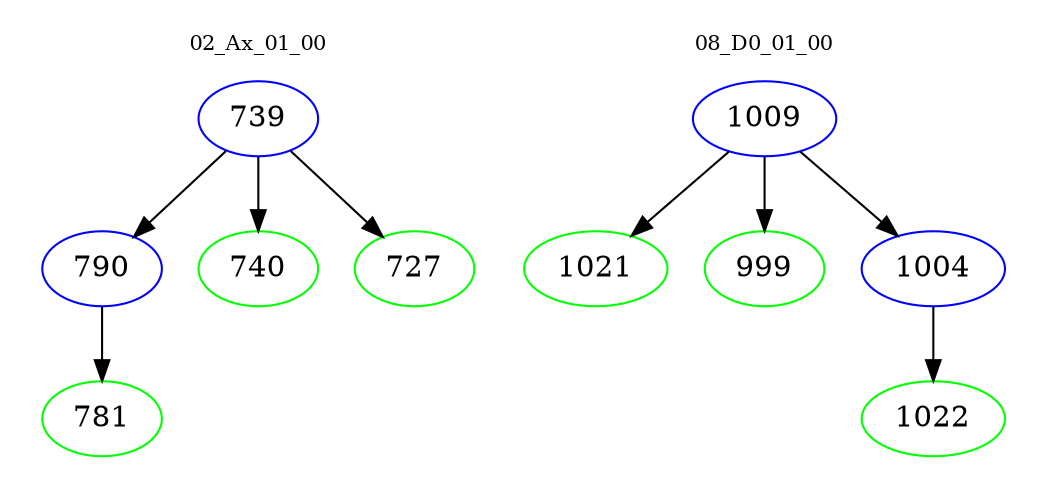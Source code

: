 digraph{
subgraph cluster_0 {
color = white
label = "02_Ax_01_00";
fontsize=10;
T0_739 [label="739", color="blue"]
T0_739 -> T0_790 [color="black"]
T0_790 [label="790", color="blue"]
T0_790 -> T0_781 [color="black"]
T0_781 [label="781", color="green"]
T0_739 -> T0_740 [color="black"]
T0_740 [label="740", color="green"]
T0_739 -> T0_727 [color="black"]
T0_727 [label="727", color="green"]
}
subgraph cluster_1 {
color = white
label = "08_D0_01_00";
fontsize=10;
T1_1009 [label="1009", color="blue"]
T1_1009 -> T1_1021 [color="black"]
T1_1021 [label="1021", color="green"]
T1_1009 -> T1_999 [color="black"]
T1_999 [label="999", color="green"]
T1_1009 -> T1_1004 [color="black"]
T1_1004 [label="1004", color="blue"]
T1_1004 -> T1_1022 [color="black"]
T1_1022 [label="1022", color="green"]
}
}
